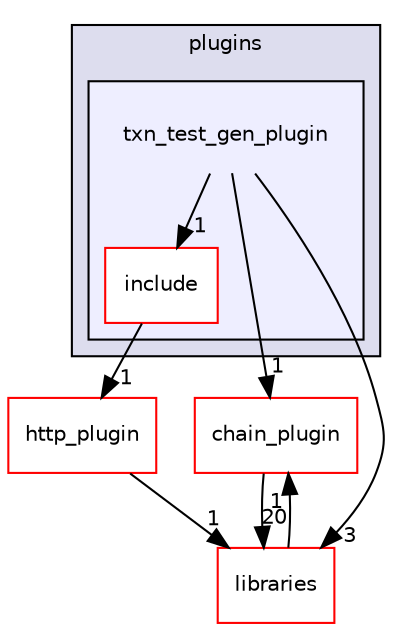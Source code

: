 digraph "plugins/txn_test_gen_plugin" {
  compound=true
  node [ fontsize="10", fontname="Helvetica"];
  edge [ labelfontsize="10", labelfontname="Helvetica"];
  subgraph clusterdir_38c8d24aef3972a7f87b834274e76e31 {
    graph [ bgcolor="#ddddee", pencolor="black", label="plugins" fontname="Helvetica", fontsize="10", URL="dir_38c8d24aef3972a7f87b834274e76e31.html"]
  subgraph clusterdir_539c1f15a321c3b50ab4fb1c418214b0 {
    graph [ bgcolor="#eeeeff", pencolor="black", label="" URL="dir_539c1f15a321c3b50ab4fb1c418214b0.html"];
    dir_539c1f15a321c3b50ab4fb1c418214b0 [shape=plaintext label="txn_test_gen_plugin"];
    dir_a511c936e0fcbab5aa727e39b5af10c5 [shape=box label="include" color="red" fillcolor="white" style="filled" URL="dir_a511c936e0fcbab5aa727e39b5af10c5.html"];
  }
  }
  dir_602e6d607ea05a3811091b067ebfa4ac [shape=box label="chain_plugin" fillcolor="white" style="filled" color="red" URL="dir_602e6d607ea05a3811091b067ebfa4ac.html"];
  dir_bc0718b08fb2015b8e59c47b2805f60c [shape=box label="libraries" fillcolor="white" style="filled" color="red" URL="dir_bc0718b08fb2015b8e59c47b2805f60c.html"];
  dir_f833ff7a85c55360bd990f87a6f90636 [shape=box label="http_plugin" fillcolor="white" style="filled" color="red" URL="dir_f833ff7a85c55360bd990f87a6f90636.html"];
  dir_a511c936e0fcbab5aa727e39b5af10c5->dir_f833ff7a85c55360bd990f87a6f90636 [headlabel="1", labeldistance=1.5 headhref="dir_001877_001856.html"];
  dir_602e6d607ea05a3811091b067ebfa4ac->dir_bc0718b08fb2015b8e59c47b2805f60c [headlabel="20", labeldistance=1.5 headhref="dir_001848_000004.html"];
  dir_bc0718b08fb2015b8e59c47b2805f60c->dir_602e6d607ea05a3811091b067ebfa4ac [headlabel="1", labeldistance=1.5 headhref="dir_000004_001848.html"];
  dir_f833ff7a85c55360bd990f87a6f90636->dir_bc0718b08fb2015b8e59c47b2805f60c [headlabel="1", labeldistance=1.5 headhref="dir_001856_000004.html"];
  dir_539c1f15a321c3b50ab4fb1c418214b0->dir_a511c936e0fcbab5aa727e39b5af10c5 [headlabel="1", labeldistance=1.5 headhref="dir_001876_001877.html"];
  dir_539c1f15a321c3b50ab4fb1c418214b0->dir_602e6d607ea05a3811091b067ebfa4ac [headlabel="1", labeldistance=1.5 headhref="dir_001876_001848.html"];
  dir_539c1f15a321c3b50ab4fb1c418214b0->dir_bc0718b08fb2015b8e59c47b2805f60c [headlabel="3", labeldistance=1.5 headhref="dir_001876_000004.html"];
}
